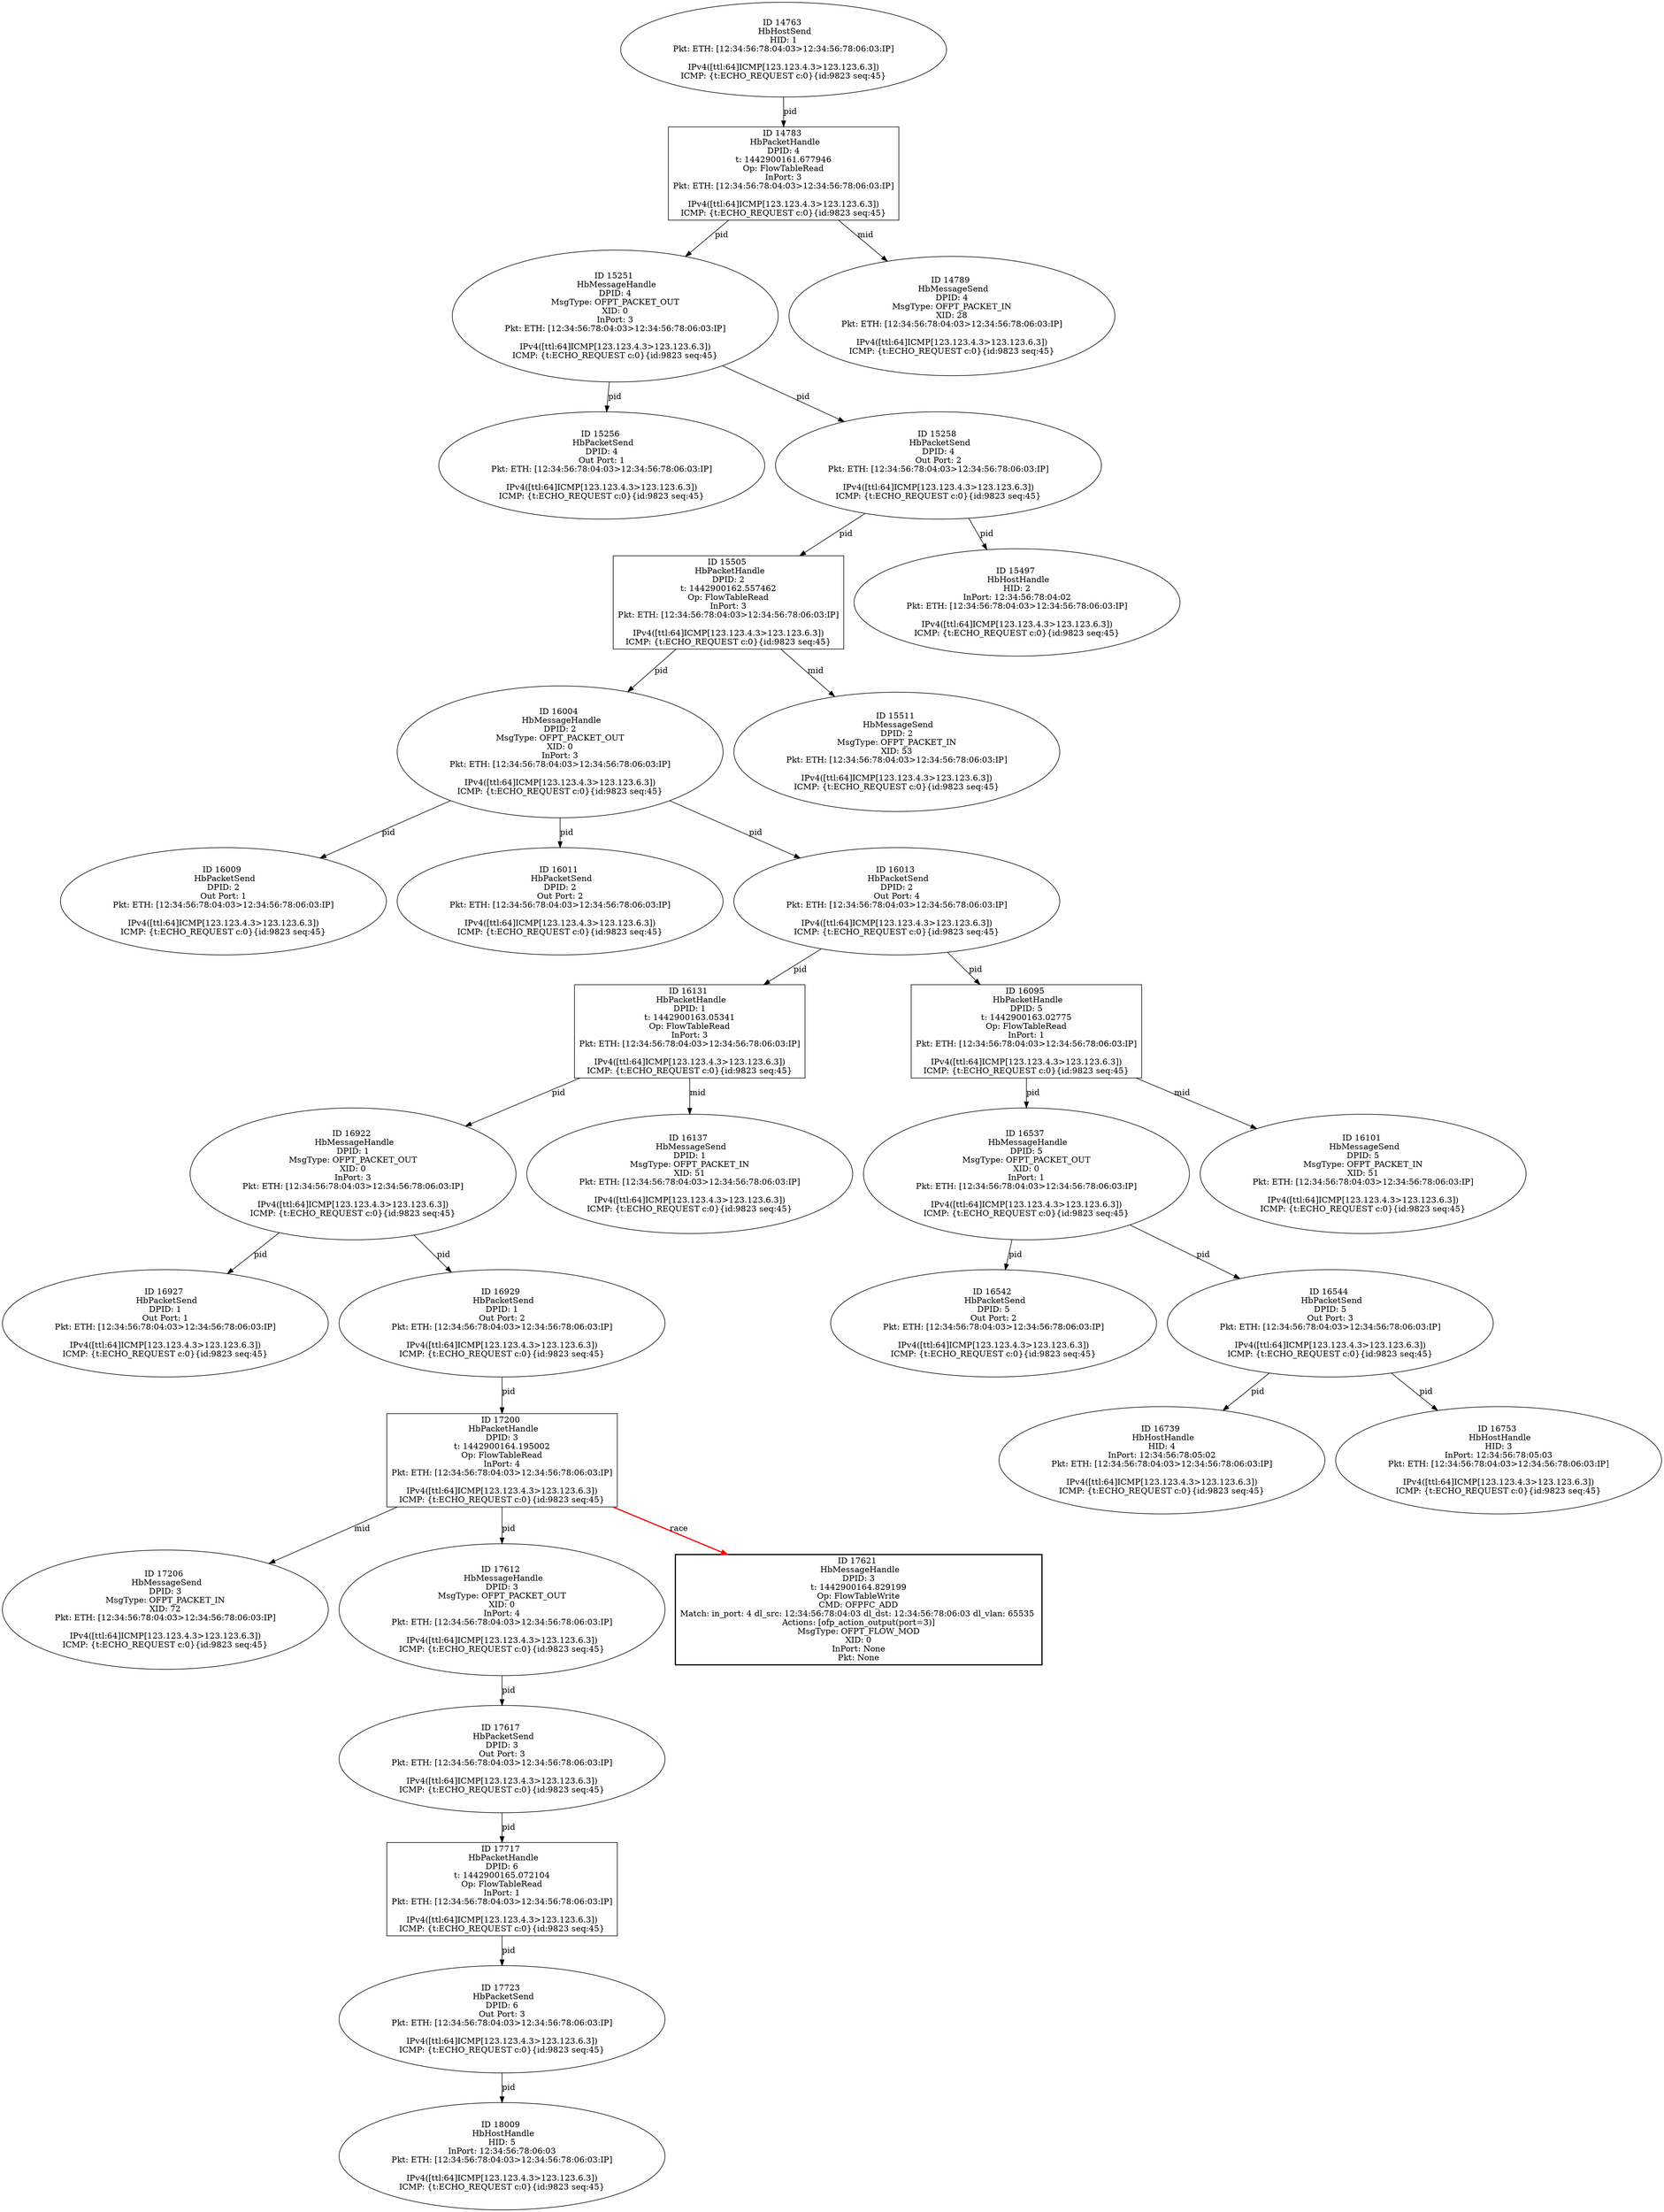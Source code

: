 strict digraph G {
16131 [shape=box, event=<hb_events.HbPacketHandle object at 0x10b360e50>, label="ID 16131 
 HbPacketHandle
DPID: 1
t: 1442900163.05341
Op: FlowTableRead
InPort: 3
Pkt: ETH: [12:34:56:78:04:03>12:34:56:78:06:03:IP]

IPv4([ttl:64]ICMP[123.123.4.3>123.123.6.3])
ICMP: {t:ECHO_REQUEST c:0}{id:9823 seq:45}"];
16004 [shape=oval, event=<hb_events.HbMessageHandle object at 0x10b3279d0>, label="ID 16004 
 HbMessageHandle
DPID: 2
MsgType: OFPT_PACKET_OUT
XID: 0
InPort: 3
Pkt: ETH: [12:34:56:78:04:03>12:34:56:78:06:03:IP]

IPv4([ttl:64]ICMP[123.123.4.3>123.123.6.3])
ICMP: {t:ECHO_REQUEST c:0}{id:9823 seq:45}"];
16009 [shape=oval, event=<hb_events.HbPacketSend object at 0x10b327810>, label="ID 16009 
 HbPacketSend
DPID: 2
Out Port: 1
Pkt: ETH: [12:34:56:78:04:03>12:34:56:78:06:03:IP]

IPv4([ttl:64]ICMP[123.123.4.3>123.123.6.3])
ICMP: {t:ECHO_REQUEST c:0}{id:9823 seq:45}"];
16011 [shape=oval, event=<hb_events.HbPacketSend object at 0x10b32ea10>, label="ID 16011 
 HbPacketSend
DPID: 2
Out Port: 2
Pkt: ETH: [12:34:56:78:04:03>12:34:56:78:06:03:IP]

IPv4([ttl:64]ICMP[123.123.4.3>123.123.6.3])
ICMP: {t:ECHO_REQUEST c:0}{id:9823 seq:45}"];
16013 [shape=oval, event=<hb_events.HbPacketSend object at 0x10b335750>, label="ID 16013 
 HbPacketSend
DPID: 2
Out Port: 4
Pkt: ETH: [12:34:56:78:04:03>12:34:56:78:06:03:IP]

IPv4([ttl:64]ICMP[123.123.4.3>123.123.6.3])
ICMP: {t:ECHO_REQUEST c:0}{id:9823 seq:45}"];
15505 [shape=box, event=<hb_events.HbPacketHandle object at 0x10b254610>, label="ID 15505 
 HbPacketHandle
DPID: 2
t: 1442900162.557462
Op: FlowTableRead
InPort: 3
Pkt: ETH: [12:34:56:78:04:03>12:34:56:78:06:03:IP]

IPv4([ttl:64]ICMP[123.123.4.3>123.123.6.3])
ICMP: {t:ECHO_REQUEST c:0}{id:9823 seq:45}"];
15251 [shape=oval, event=<hb_events.HbMessageHandle object at 0x10b1f0510>, label="ID 15251 
 HbMessageHandle
DPID: 4
MsgType: OFPT_PACKET_OUT
XID: 0
InPort: 3
Pkt: ETH: [12:34:56:78:04:03>12:34:56:78:06:03:IP]

IPv4([ttl:64]ICMP[123.123.4.3>123.123.6.3])
ICMP: {t:ECHO_REQUEST c:0}{id:9823 seq:45}"];
15511 [shape=oval, event=<hb_events.HbMessageSend object at 0x10b254d50>, label="ID 15511 
 HbMessageSend
DPID: 2
MsgType: OFPT_PACKET_IN
XID: 53
Pkt: ETH: [12:34:56:78:04:03>12:34:56:78:06:03:IP]

IPv4([ttl:64]ICMP[123.123.4.3>123.123.6.3])
ICMP: {t:ECHO_REQUEST c:0}{id:9823 seq:45}"];
15256 [shape=oval, event=<hb_events.HbPacketSend object at 0x10b1f0f50>, label="ID 15256 
 HbPacketSend
DPID: 4
Out Port: 1
Pkt: ETH: [12:34:56:78:04:03>12:34:56:78:06:03:IP]

IPv4([ttl:64]ICMP[123.123.4.3>123.123.6.3])
ICMP: {t:ECHO_REQUEST c:0}{id:9823 seq:45}"];
16537 [shape=oval, event=<hb_events.HbMessageHandle object at 0x10b46ba10>, label="ID 16537 
 HbMessageHandle
DPID: 5
MsgType: OFPT_PACKET_OUT
XID: 0
InPort: 1
Pkt: ETH: [12:34:56:78:04:03>12:34:56:78:06:03:IP]

IPv4([ttl:64]ICMP[123.123.4.3>123.123.6.3])
ICMP: {t:ECHO_REQUEST c:0}{id:9823 seq:45}"];
15258 [shape=oval, event=<hb_events.HbPacketSend object at 0x10b1ce1d0>, label="ID 15258 
 HbPacketSend
DPID: 4
Out Port: 2
Pkt: ETH: [12:34:56:78:04:03>12:34:56:78:06:03:IP]

IPv4([ttl:64]ICMP[123.123.4.3>123.123.6.3])
ICMP: {t:ECHO_REQUEST c:0}{id:9823 seq:45}"];
16922 [shape=oval, event=<hb_events.HbMessageHandle object at 0x10b58edd0>, label="ID 16922 
 HbMessageHandle
DPID: 1
MsgType: OFPT_PACKET_OUT
XID: 0
InPort: 3
Pkt: ETH: [12:34:56:78:04:03>12:34:56:78:06:03:IP]

IPv4([ttl:64]ICMP[123.123.4.3>123.123.6.3])
ICMP: {t:ECHO_REQUEST c:0}{id:9823 seq:45}"];
16542 [shape=oval, event=<hb_events.HbPacketSend object at 0x10b4633d0>, label="ID 16542 
 HbPacketSend
DPID: 5
Out Port: 2
Pkt: ETH: [12:34:56:78:04:03>12:34:56:78:06:03:IP]

IPv4([ttl:64]ICMP[123.123.4.3>123.123.6.3])
ICMP: {t:ECHO_REQUEST c:0}{id:9823 seq:45}"];
16927 [shape=oval, event=<hb_events.HbPacketSend object at 0x10b588f10>, label="ID 16927 
 HbPacketSend
DPID: 1
Out Port: 1
Pkt: ETH: [12:34:56:78:04:03>12:34:56:78:06:03:IP]

IPv4([ttl:64]ICMP[123.123.4.3>123.123.6.3])
ICMP: {t:ECHO_REQUEST c:0}{id:9823 seq:45}"];
16544 [shape=oval, event=<hb_events.HbPacketSend object at 0x10b4632d0>, label="ID 16544 
 HbPacketSend
DPID: 5
Out Port: 3
Pkt: ETH: [12:34:56:78:04:03>12:34:56:78:06:03:IP]

IPv4([ttl:64]ICMP[123.123.4.3>123.123.6.3])
ICMP: {t:ECHO_REQUEST c:0}{id:9823 seq:45}"];
16929 [shape=oval, event=<hb_events.HbPacketSend object at 0x10b5942d0>, label="ID 16929 
 HbPacketSend
DPID: 1
Out Port: 2
Pkt: ETH: [12:34:56:78:04:03>12:34:56:78:06:03:IP]

IPv4([ttl:64]ICMP[123.123.4.3>123.123.6.3])
ICMP: {t:ECHO_REQUEST c:0}{id:9823 seq:45}"];
14763 [shape=oval, event=<hb_events.HbHostSend object at 0x10b0fc290>, label="ID 14763 
 HbHostSend
HID: 1
Pkt: ETH: [12:34:56:78:04:03>12:34:56:78:06:03:IP]

IPv4([ttl:64]ICMP[123.123.4.3>123.123.6.3])
ICMP: {t:ECHO_REQUEST c:0}{id:9823 seq:45}"];
17200 [shape=box, event=<hb_events.HbPacketHandle object at 0x10b651d50>, label="ID 17200 
 HbPacketHandle
DPID: 3
t: 1442900164.195002
Op: FlowTableRead
InPort: 4
Pkt: ETH: [12:34:56:78:04:03>12:34:56:78:06:03:IP]

IPv4([ttl:64]ICMP[123.123.4.3>123.123.6.3])
ICMP: {t:ECHO_REQUEST c:0}{id:9823 seq:45}"];
17717 [shape=box, event=<hb_events.HbPacketHandle object at 0x10b8b1f50>, label="ID 17717 
 HbPacketHandle
DPID: 6
t: 1442900165.072104
Op: FlowTableRead
InPort: 1
Pkt: ETH: [12:34:56:78:04:03>12:34:56:78:06:03:IP]

IPv4([ttl:64]ICMP[123.123.4.3>123.123.6.3])
ICMP: {t:ECHO_REQUEST c:0}{id:9823 seq:45}"];
17206 [shape=oval, event=<hb_events.HbMessageSend object at 0x10b65e6d0>, label="ID 17206 
 HbMessageSend
DPID: 3
MsgType: OFPT_PACKET_IN
XID: 72
Pkt: ETH: [12:34:56:78:04:03>12:34:56:78:06:03:IP]

IPv4([ttl:64]ICMP[123.123.4.3>123.123.6.3])
ICMP: {t:ECHO_REQUEST c:0}{id:9823 seq:45}"];
16137 [shape=oval, event=<hb_events.HbMessageSend object at 0x10b384650>, label="ID 16137 
 HbMessageSend
DPID: 1
MsgType: OFPT_PACKET_IN
XID: 51
Pkt: ETH: [12:34:56:78:04:03>12:34:56:78:06:03:IP]

IPv4([ttl:64]ICMP[123.123.4.3>123.123.6.3])
ICMP: {t:ECHO_REQUEST c:0}{id:9823 seq:45}"];
17723 [shape=oval, event=<hb_events.HbPacketSend object at 0x10b897710>, label="ID 17723 
 HbPacketSend
DPID: 6
Out Port: 3
Pkt: ETH: [12:34:56:78:04:03>12:34:56:78:06:03:IP]

IPv4([ttl:64]ICMP[123.123.4.3>123.123.6.3])
ICMP: {t:ECHO_REQUEST c:0}{id:9823 seq:45}"];
14783 [shape=box, event=<hb_events.HbPacketHandle object at 0x10b0fc710>, label="ID 14783 
 HbPacketHandle
DPID: 4
t: 1442900161.677946
Op: FlowTableRead
InPort: 3
Pkt: ETH: [12:34:56:78:04:03>12:34:56:78:06:03:IP]

IPv4([ttl:64]ICMP[123.123.4.3>123.123.6.3])
ICMP: {t:ECHO_REQUEST c:0}{id:9823 seq:45}"];
14789 [shape=oval, event=<hb_events.HbMessageSend object at 0x10b0fced0>, label="ID 14789 
 HbMessageSend
DPID: 4
MsgType: OFPT_PACKET_IN
XID: 28
Pkt: ETH: [12:34:56:78:04:03>12:34:56:78:06:03:IP]

IPv4([ttl:64]ICMP[123.123.4.3>123.123.6.3])
ICMP: {t:ECHO_REQUEST c:0}{id:9823 seq:45}"];
17612 [shape=oval, event=<hb_events.HbMessageHandle object at 0x10b83b350>, label="ID 17612 
 HbMessageHandle
DPID: 3
MsgType: OFPT_PACKET_OUT
XID: 0
InPort: 4
Pkt: ETH: [12:34:56:78:04:03>12:34:56:78:06:03:IP]

IPv4([ttl:64]ICMP[123.123.4.3>123.123.6.3])
ICMP: {t:ECHO_REQUEST c:0}{id:9823 seq:45}"];
17617 [shape=oval, event=<hb_events.HbPacketSend object at 0x10b83b610>, label="ID 17617 
 HbPacketSend
DPID: 3
Out Port: 3
Pkt: ETH: [12:34:56:78:04:03>12:34:56:78:06:03:IP]

IPv4([ttl:64]ICMP[123.123.4.3>123.123.6.3])
ICMP: {t:ECHO_REQUEST c:0}{id:9823 seq:45}"];
17621 [shape=box, style=bold, event=<hb_events.HbMessageHandle object at 0x10b830a90>, label="ID 17621 
 HbMessageHandle
DPID: 3
t: 1442900164.829199
Op: FlowTableWrite
CMD: OFPFC_ADD
Match: in_port: 4 dl_src: 12:34:56:78:04:03 dl_dst: 12:34:56:78:06:03 dl_vlan: 65535 
Actions: [ofp_action_output(port=3)]
MsgType: OFPT_FLOW_MOD
XID: 0
InPort: None
Pkt: None"];
18009 [shape=oval, event=<hb_events.HbHostHandle object at 0x10ba1b9d0>, label="ID 18009 
 HbHostHandle
HID: 5
InPort: 12:34:56:78:06:03
Pkt: ETH: [12:34:56:78:04:03>12:34:56:78:06:03:IP]

IPv4([ttl:64]ICMP[123.123.4.3>123.123.6.3])
ICMP: {t:ECHO_REQUEST c:0}{id:9823 seq:45}"];
16095 [shape=box, event=<hb_events.HbPacketHandle object at 0x10b3631d0>, label="ID 16095 
 HbPacketHandle
DPID: 5
t: 1442900163.02775
Op: FlowTableRead
InPort: 1
Pkt: ETH: [12:34:56:78:04:03>12:34:56:78:06:03:IP]

IPv4([ttl:64]ICMP[123.123.4.3>123.123.6.3])
ICMP: {t:ECHO_REQUEST c:0}{id:9823 seq:45}"];
16739 [shape=oval, event=<hb_events.HbHostHandle object at 0x10b4d8890>, label="ID 16739 
 HbHostHandle
HID: 4
InPort: 12:34:56:78:05:02
Pkt: ETH: [12:34:56:78:04:03>12:34:56:78:06:03:IP]

IPv4([ttl:64]ICMP[123.123.4.3>123.123.6.3])
ICMP: {t:ECHO_REQUEST c:0}{id:9823 seq:45}"];
16101 [shape=oval, event=<hb_events.HbMessageSend object at 0x10b36b450>, label="ID 16101 
 HbMessageSend
DPID: 5
MsgType: OFPT_PACKET_IN
XID: 51
Pkt: ETH: [12:34:56:78:04:03>12:34:56:78:06:03:IP]

IPv4([ttl:64]ICMP[123.123.4.3>123.123.6.3])
ICMP: {t:ECHO_REQUEST c:0}{id:9823 seq:45}"];
16753 [shape=oval, event=<hb_events.HbHostHandle object at 0x10b4fbf50>, label="ID 16753 
 HbHostHandle
HID: 3
InPort: 12:34:56:78:05:03
Pkt: ETH: [12:34:56:78:04:03>12:34:56:78:06:03:IP]

IPv4([ttl:64]ICMP[123.123.4.3>123.123.6.3])
ICMP: {t:ECHO_REQUEST c:0}{id:9823 seq:45}"];
15497 [shape=oval, event=<hb_events.HbHostHandle object at 0x10b24ff10>, label="ID 15497 
 HbHostHandle
HID: 2
InPort: 12:34:56:78:04:02
Pkt: ETH: [12:34:56:78:04:03>12:34:56:78:06:03:IP]

IPv4([ttl:64]ICMP[123.123.4.3>123.123.6.3])
ICMP: {t:ECHO_REQUEST c:0}{id:9823 seq:45}"];
16131 -> 16137  [rel=mid, label=mid];
16131 -> 16922  [rel=pid, label=pid];
16004 -> 16009  [rel=pid, label=pid];
16004 -> 16011  [rel=pid, label=pid];
16004 -> 16013  [rel=pid, label=pid];
16013 -> 16131  [rel=pid, label=pid];
16013 -> 16095  [rel=pid, label=pid];
15505 -> 16004  [rel=pid, label=pid];
15505 -> 15511  [rel=mid, label=mid];
15251 -> 15256  [rel=pid, label=pid];
15251 -> 15258  [rel=pid, label=pid];
16537 -> 16544  [rel=pid, label=pid];
16537 -> 16542  [rel=pid, label=pid];
15258 -> 15497  [rel=pid, label=pid];
15258 -> 15505  [rel=pid, label=pid];
16922 -> 16929  [rel=pid, label=pid];
16922 -> 16927  [rel=pid, label=pid];
16544 -> 16753  [rel=pid, label=pid];
16544 -> 16739  [rel=pid, label=pid];
16929 -> 17200  [rel=pid, label=pid];
14763 -> 14783  [rel=pid, label=pid];
17200 -> 17612  [rel=pid, label=pid];
17200 -> 17621  [harmful=True, color=red, style=bold, rel=race, label=race];
17200 -> 17206  [rel=mid, label=mid];
17717 -> 17723  [rel=pid, label=pid];
17723 -> 18009  [rel=pid, label=pid];
14783 -> 15251  [rel=pid, label=pid];
14783 -> 14789  [rel=mid, label=mid];
17612 -> 17617  [rel=pid, label=pid];
17617 -> 17717  [rel=pid, label=pid];
16095 -> 16537  [rel=pid, label=pid];
16095 -> 16101  [rel=mid, label=mid];
}
